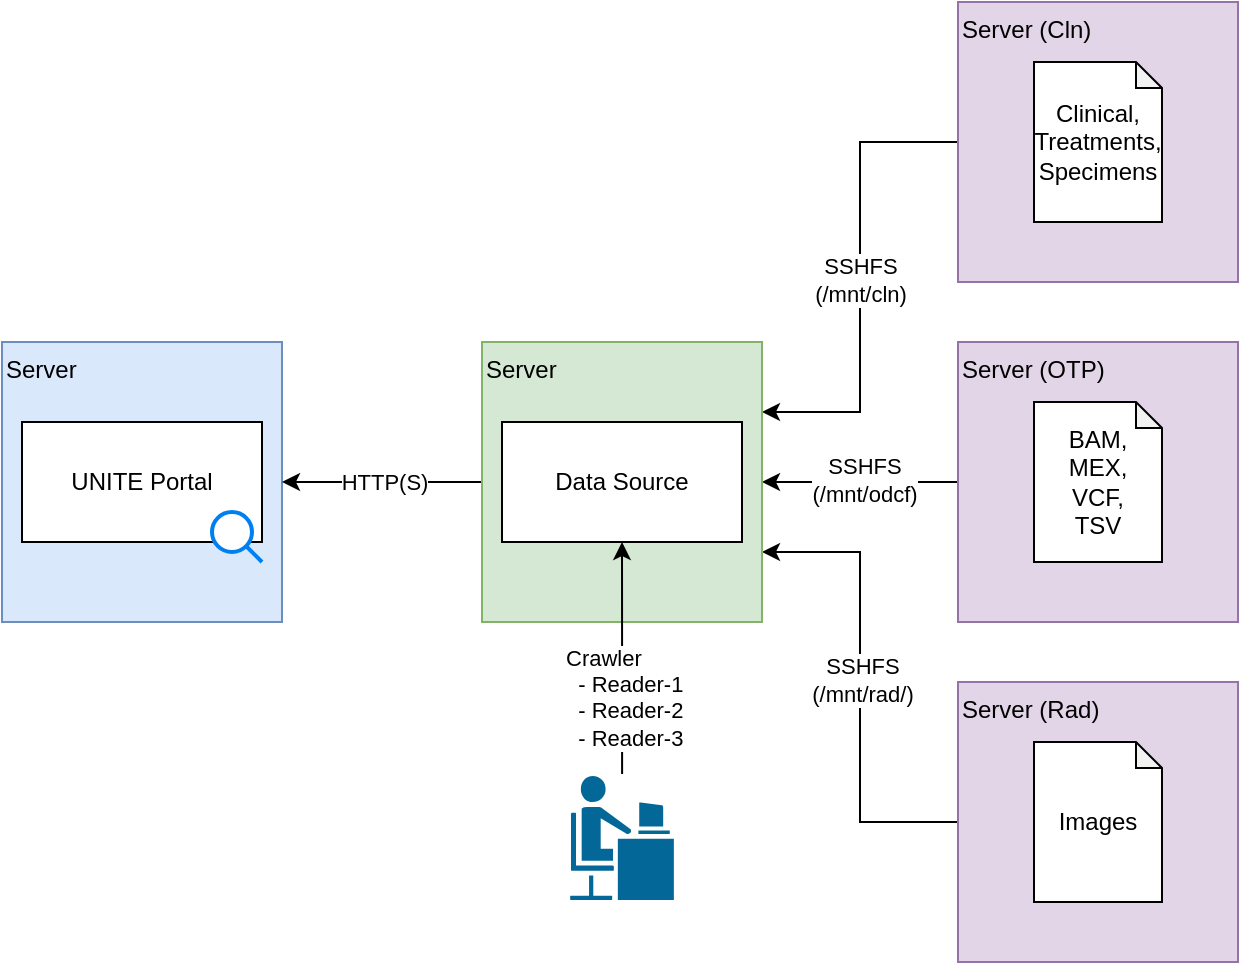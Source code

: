 <mxfile version="24.6.5" type="device">
  <diagram name="Page-1" id="UkoJzQrVLTzVywo1OOwM">
    <mxGraphModel dx="1434" dy="761" grid="1" gridSize="10" guides="1" tooltips="1" connect="1" arrows="1" fold="1" page="1" pageScale="1" pageWidth="827" pageHeight="1169" math="0" shadow="0">
      <root>
        <mxCell id="0" />
        <mxCell id="1" parent="0" />
        <mxCell id="YppN-hFi4R89HKXplX_y-26" style="edgeStyle=orthogonalEdgeStyle;rounded=0;orthogonalLoop=1;jettySize=auto;html=1;entryX=1;entryY=0.25;entryDx=0;entryDy=0;" edge="1" parent="1" source="YppN-hFi4R89HKXplX_y-25" target="YppN-hFi4R89HKXplX_y-10">
          <mxGeometry relative="1" as="geometry" />
        </mxCell>
        <mxCell id="YppN-hFi4R89HKXplX_y-27" value="SSHFS&lt;div&gt;(/mnt/cln)&lt;/div&gt;" style="edgeLabel;html=1;align=center;verticalAlign=middle;resizable=0;points=[];" vertex="1" connectable="0" parent="YppN-hFi4R89HKXplX_y-26">
          <mxGeometry x="0.013" relative="1" as="geometry">
            <mxPoint as="offset" />
          </mxGeometry>
        </mxCell>
        <mxCell id="YppN-hFi4R89HKXplX_y-25" value="Server (Cln)" style="rounded=0;whiteSpace=wrap;html=1;align=left;verticalAlign=top;fillColor=#e1d5e7;strokeColor=#9673a6;" vertex="1" parent="1">
          <mxGeometry x="508" y="60" width="140" height="140" as="geometry" />
        </mxCell>
        <mxCell id="YppN-hFi4R89HKXplX_y-23" style="edgeStyle=orthogonalEdgeStyle;rounded=0;orthogonalLoop=1;jettySize=auto;html=1;entryX=1;entryY=0.75;entryDx=0;entryDy=0;" edge="1" parent="1" source="YppN-hFi4R89HKXplX_y-21" target="YppN-hFi4R89HKXplX_y-10">
          <mxGeometry relative="1" as="geometry" />
        </mxCell>
        <mxCell id="YppN-hFi4R89HKXplX_y-24" value="SSHFS&lt;div&gt;(/mnt/rad/)&lt;/div&gt;" style="edgeLabel;html=1;align=center;verticalAlign=middle;resizable=0;points=[];" vertex="1" connectable="0" parent="YppN-hFi4R89HKXplX_y-23">
          <mxGeometry x="0.03" y="-1" relative="1" as="geometry">
            <mxPoint as="offset" />
          </mxGeometry>
        </mxCell>
        <mxCell id="YppN-hFi4R89HKXplX_y-21" value="Server (Rad)" style="rounded=0;whiteSpace=wrap;html=1;align=left;verticalAlign=top;fillColor=#e1d5e7;strokeColor=#9673a6;" vertex="1" parent="1">
          <mxGeometry x="508" y="400" width="140" height="140" as="geometry" />
        </mxCell>
        <mxCell id="YppN-hFi4R89HKXplX_y-12" value="Server" style="rounded=0;whiteSpace=wrap;html=1;align=left;verticalAlign=top;fillColor=#dae8fc;strokeColor=#6c8ebf;" vertex="1" parent="1">
          <mxGeometry x="30" y="230" width="140" height="140" as="geometry" />
        </mxCell>
        <mxCell id="YppN-hFi4R89HKXplX_y-17" style="edgeStyle=orthogonalEdgeStyle;rounded=0;orthogonalLoop=1;jettySize=auto;html=1;entryX=1;entryY=0.5;entryDx=0;entryDy=0;" edge="1" parent="1" source="YppN-hFi4R89HKXplX_y-11" target="YppN-hFi4R89HKXplX_y-10">
          <mxGeometry relative="1" as="geometry" />
        </mxCell>
        <mxCell id="YppN-hFi4R89HKXplX_y-19" value="SSHFS&lt;div&gt;(/mnt/odcf)&lt;/div&gt;" style="edgeLabel;html=1;align=center;verticalAlign=middle;resizable=0;points=[];" vertex="1" connectable="0" parent="YppN-hFi4R89HKXplX_y-17">
          <mxGeometry x="-0.041" y="-1" relative="1" as="geometry">
            <mxPoint as="offset" />
          </mxGeometry>
        </mxCell>
        <mxCell id="YppN-hFi4R89HKXplX_y-11" value="Server (OTP)" style="rounded=0;whiteSpace=wrap;html=1;align=left;verticalAlign=top;fillColor=#e1d5e7;strokeColor=#9673a6;" vertex="1" parent="1">
          <mxGeometry x="508" y="230" width="140" height="140" as="geometry" />
        </mxCell>
        <mxCell id="YppN-hFi4R89HKXplX_y-18" style="edgeStyle=orthogonalEdgeStyle;rounded=0;orthogonalLoop=1;jettySize=auto;html=1;entryX=1;entryY=0.5;entryDx=0;entryDy=0;" edge="1" parent="1" source="YppN-hFi4R89HKXplX_y-10" target="YppN-hFi4R89HKXplX_y-12">
          <mxGeometry relative="1" as="geometry" />
        </mxCell>
        <mxCell id="YppN-hFi4R89HKXplX_y-20" value="HTTP(S)" style="edgeLabel;html=1;align=center;verticalAlign=middle;resizable=0;points=[];" vertex="1" connectable="0" parent="YppN-hFi4R89HKXplX_y-18">
          <mxGeometry x="-0.02" relative="1" as="geometry">
            <mxPoint as="offset" />
          </mxGeometry>
        </mxCell>
        <mxCell id="YppN-hFi4R89HKXplX_y-10" value="Server" style="rounded=0;whiteSpace=wrap;html=1;align=left;verticalAlign=top;fillColor=#d5e8d4;strokeColor=#82b366;" vertex="1" parent="1">
          <mxGeometry x="270" y="230" width="140" height="140" as="geometry" />
        </mxCell>
        <mxCell id="YppN-hFi4R89HKXplX_y-1" value="UNITE Portal" style="rounded=0;whiteSpace=wrap;html=1;" vertex="1" parent="1">
          <mxGeometry x="40" y="270" width="120" height="60" as="geometry" />
        </mxCell>
        <mxCell id="YppN-hFi4R89HKXplX_y-2" value="Data Source" style="rounded=0;whiteSpace=wrap;html=1;" vertex="1" parent="1">
          <mxGeometry x="280" y="270" width="120" height="60" as="geometry" />
        </mxCell>
        <mxCell id="YppN-hFi4R89HKXplX_y-4" value="BAM,&lt;div&gt;MEX,&lt;/div&gt;&lt;div&gt;VCF,&lt;/div&gt;&lt;div&gt;TSV&lt;/div&gt;" style="shape=note;whiteSpace=wrap;html=1;backgroundOutline=1;darkOpacity=0.05;size=13;" vertex="1" parent="1">
          <mxGeometry x="546" y="260" width="64" height="80" as="geometry" />
        </mxCell>
        <mxCell id="YppN-hFi4R89HKXplX_y-7" value="Clinical,&lt;div&gt;Treatments,&lt;/div&gt;&lt;div&gt;Specimens&lt;/div&gt;" style="shape=note;whiteSpace=wrap;html=1;backgroundOutline=1;darkOpacity=0.05;size=13;" vertex="1" parent="1">
          <mxGeometry x="546" y="90" width="64" height="80" as="geometry" />
        </mxCell>
        <mxCell id="YppN-hFi4R89HKXplX_y-9" value="Images" style="shape=note;whiteSpace=wrap;html=1;backgroundOutline=1;darkOpacity=0.05;size=13;" vertex="1" parent="1">
          <mxGeometry x="546" y="430" width="64" height="80" as="geometry" />
        </mxCell>
        <mxCell id="YppN-hFi4R89HKXplX_y-33" style="edgeStyle=orthogonalEdgeStyle;rounded=0;orthogonalLoop=1;jettySize=auto;html=1;" edge="1" parent="1" source="YppN-hFi4R89HKXplX_y-29" target="YppN-hFi4R89HKXplX_y-2">
          <mxGeometry relative="1" as="geometry" />
        </mxCell>
        <mxCell id="YppN-hFi4R89HKXplX_y-34" value="Crawler&lt;div&gt;&amp;nbsp; - Reader-1&lt;/div&gt;&lt;div&gt;&amp;nbsp; - Reader-2&lt;/div&gt;&lt;div&gt;&amp;nbsp; - Reader-3&lt;/div&gt;" style="edgeLabel;html=1;align=left;verticalAlign=top;resizable=0;points=[];" vertex="1" connectable="0" parent="YppN-hFi4R89HKXplX_y-33">
          <mxGeometry x="-0.111" y="1" relative="1" as="geometry">
            <mxPoint x="-29" y="-20" as="offset" />
          </mxGeometry>
        </mxCell>
        <mxCell id="YppN-hFi4R89HKXplX_y-29" value="" style="shape=mxgraph.cisco.people.androgenous_person;html=1;pointerEvents=1;dashed=0;fillColor=#036897;strokeColor=#ffffff;strokeWidth=2;verticalLabelPosition=bottom;verticalAlign=top;align=center;outlineConnect=0;" vertex="1" parent="1">
          <mxGeometry x="313.08" y="446" width="53.85" height="64" as="geometry" />
        </mxCell>
        <mxCell id="YppN-hFi4R89HKXplX_y-36" value="" style="html=1;verticalLabelPosition=bottom;align=center;labelBackgroundColor=#ffffff;verticalAlign=top;strokeWidth=2;strokeColor=#0080F0;shadow=0;dashed=0;shape=mxgraph.ios7.icons.looking_glass;" vertex="1" parent="1">
          <mxGeometry x="135" y="315" width="25" height="25" as="geometry" />
        </mxCell>
      </root>
    </mxGraphModel>
  </diagram>
</mxfile>
